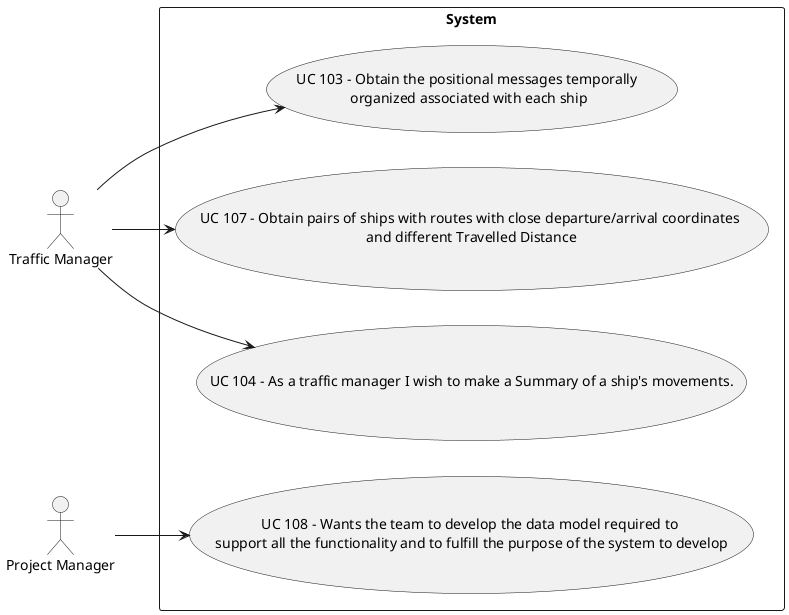 @startuml

left to right direction
skinparam packageStyle rectangle
actor "Traffic Manager" as TM
actor "Project Manager" as PM


rectangle System {
TM --> (UC 103 - Obtain the positional messages temporally \norganized associated with each ship)
TM --> (UC 107 - Obtain pairs of ships with routes with close departure/arrival coordinates \nand different Travelled Distance)
TM --> (UC 104 - As a traffic manager I wish to make a Summary of a ship's movements.)
PM --> (UC 108 - Wants the team to develop the data model required to \nsupport all the functionality and to fulfill the purpose of the system to develop)
}

@enduml